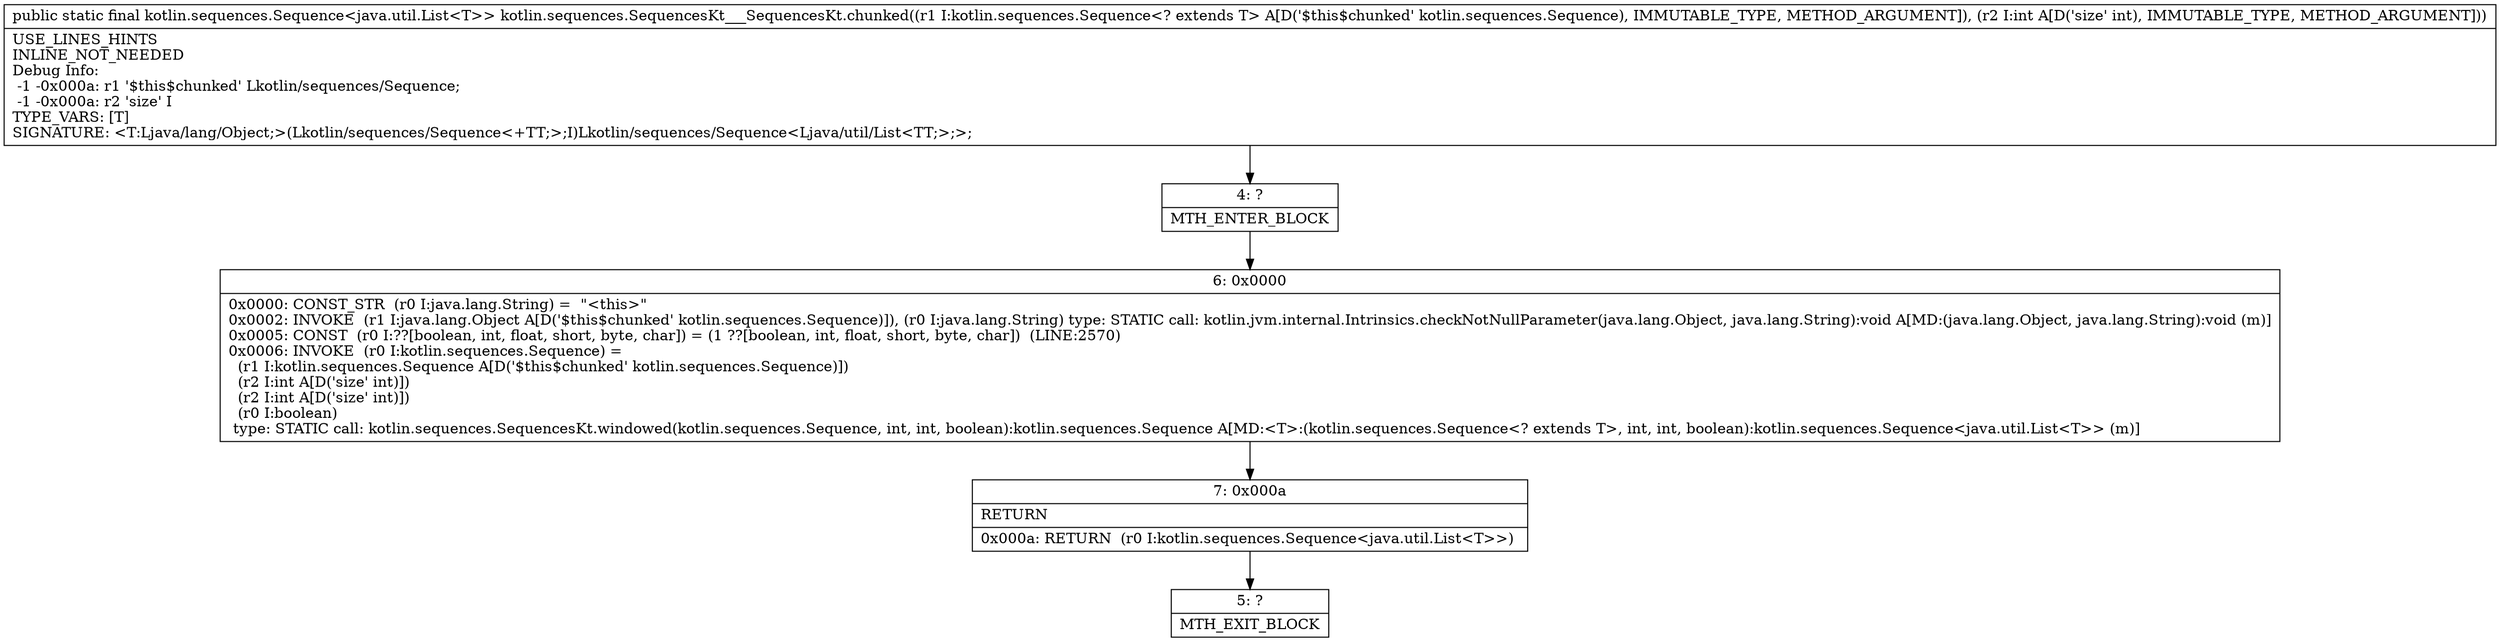digraph "CFG forkotlin.sequences.SequencesKt___SequencesKt.chunked(Lkotlin\/sequences\/Sequence;I)Lkotlin\/sequences\/Sequence;" {
Node_4 [shape=record,label="{4\:\ ?|MTH_ENTER_BLOCK\l}"];
Node_6 [shape=record,label="{6\:\ 0x0000|0x0000: CONST_STR  (r0 I:java.lang.String) =  \"\<this\>\" \l0x0002: INVOKE  (r1 I:java.lang.Object A[D('$this$chunked' kotlin.sequences.Sequence)]), (r0 I:java.lang.String) type: STATIC call: kotlin.jvm.internal.Intrinsics.checkNotNullParameter(java.lang.Object, java.lang.String):void A[MD:(java.lang.Object, java.lang.String):void (m)]\l0x0005: CONST  (r0 I:??[boolean, int, float, short, byte, char]) = (1 ??[boolean, int, float, short, byte, char])  (LINE:2570)\l0x0006: INVOKE  (r0 I:kotlin.sequences.Sequence) = \l  (r1 I:kotlin.sequences.Sequence A[D('$this$chunked' kotlin.sequences.Sequence)])\l  (r2 I:int A[D('size' int)])\l  (r2 I:int A[D('size' int)])\l  (r0 I:boolean)\l type: STATIC call: kotlin.sequences.SequencesKt.windowed(kotlin.sequences.Sequence, int, int, boolean):kotlin.sequences.Sequence A[MD:\<T\>:(kotlin.sequences.Sequence\<? extends T\>, int, int, boolean):kotlin.sequences.Sequence\<java.util.List\<T\>\> (m)]\l}"];
Node_7 [shape=record,label="{7\:\ 0x000a|RETURN\l|0x000a: RETURN  (r0 I:kotlin.sequences.Sequence\<java.util.List\<T\>\>) \l}"];
Node_5 [shape=record,label="{5\:\ ?|MTH_EXIT_BLOCK\l}"];
MethodNode[shape=record,label="{public static final kotlin.sequences.Sequence\<java.util.List\<T\>\> kotlin.sequences.SequencesKt___SequencesKt.chunked((r1 I:kotlin.sequences.Sequence\<? extends T\> A[D('$this$chunked' kotlin.sequences.Sequence), IMMUTABLE_TYPE, METHOD_ARGUMENT]), (r2 I:int A[D('size' int), IMMUTABLE_TYPE, METHOD_ARGUMENT]))  | USE_LINES_HINTS\lINLINE_NOT_NEEDED\lDebug Info:\l  \-1 \-0x000a: r1 '$this$chunked' Lkotlin\/sequences\/Sequence;\l  \-1 \-0x000a: r2 'size' I\lTYPE_VARS: [T]\lSIGNATURE: \<T:Ljava\/lang\/Object;\>(Lkotlin\/sequences\/Sequence\<+TT;\>;I)Lkotlin\/sequences\/Sequence\<Ljava\/util\/List\<TT;\>;\>;\l}"];
MethodNode -> Node_4;Node_4 -> Node_6;
Node_6 -> Node_7;
Node_7 -> Node_5;
}

